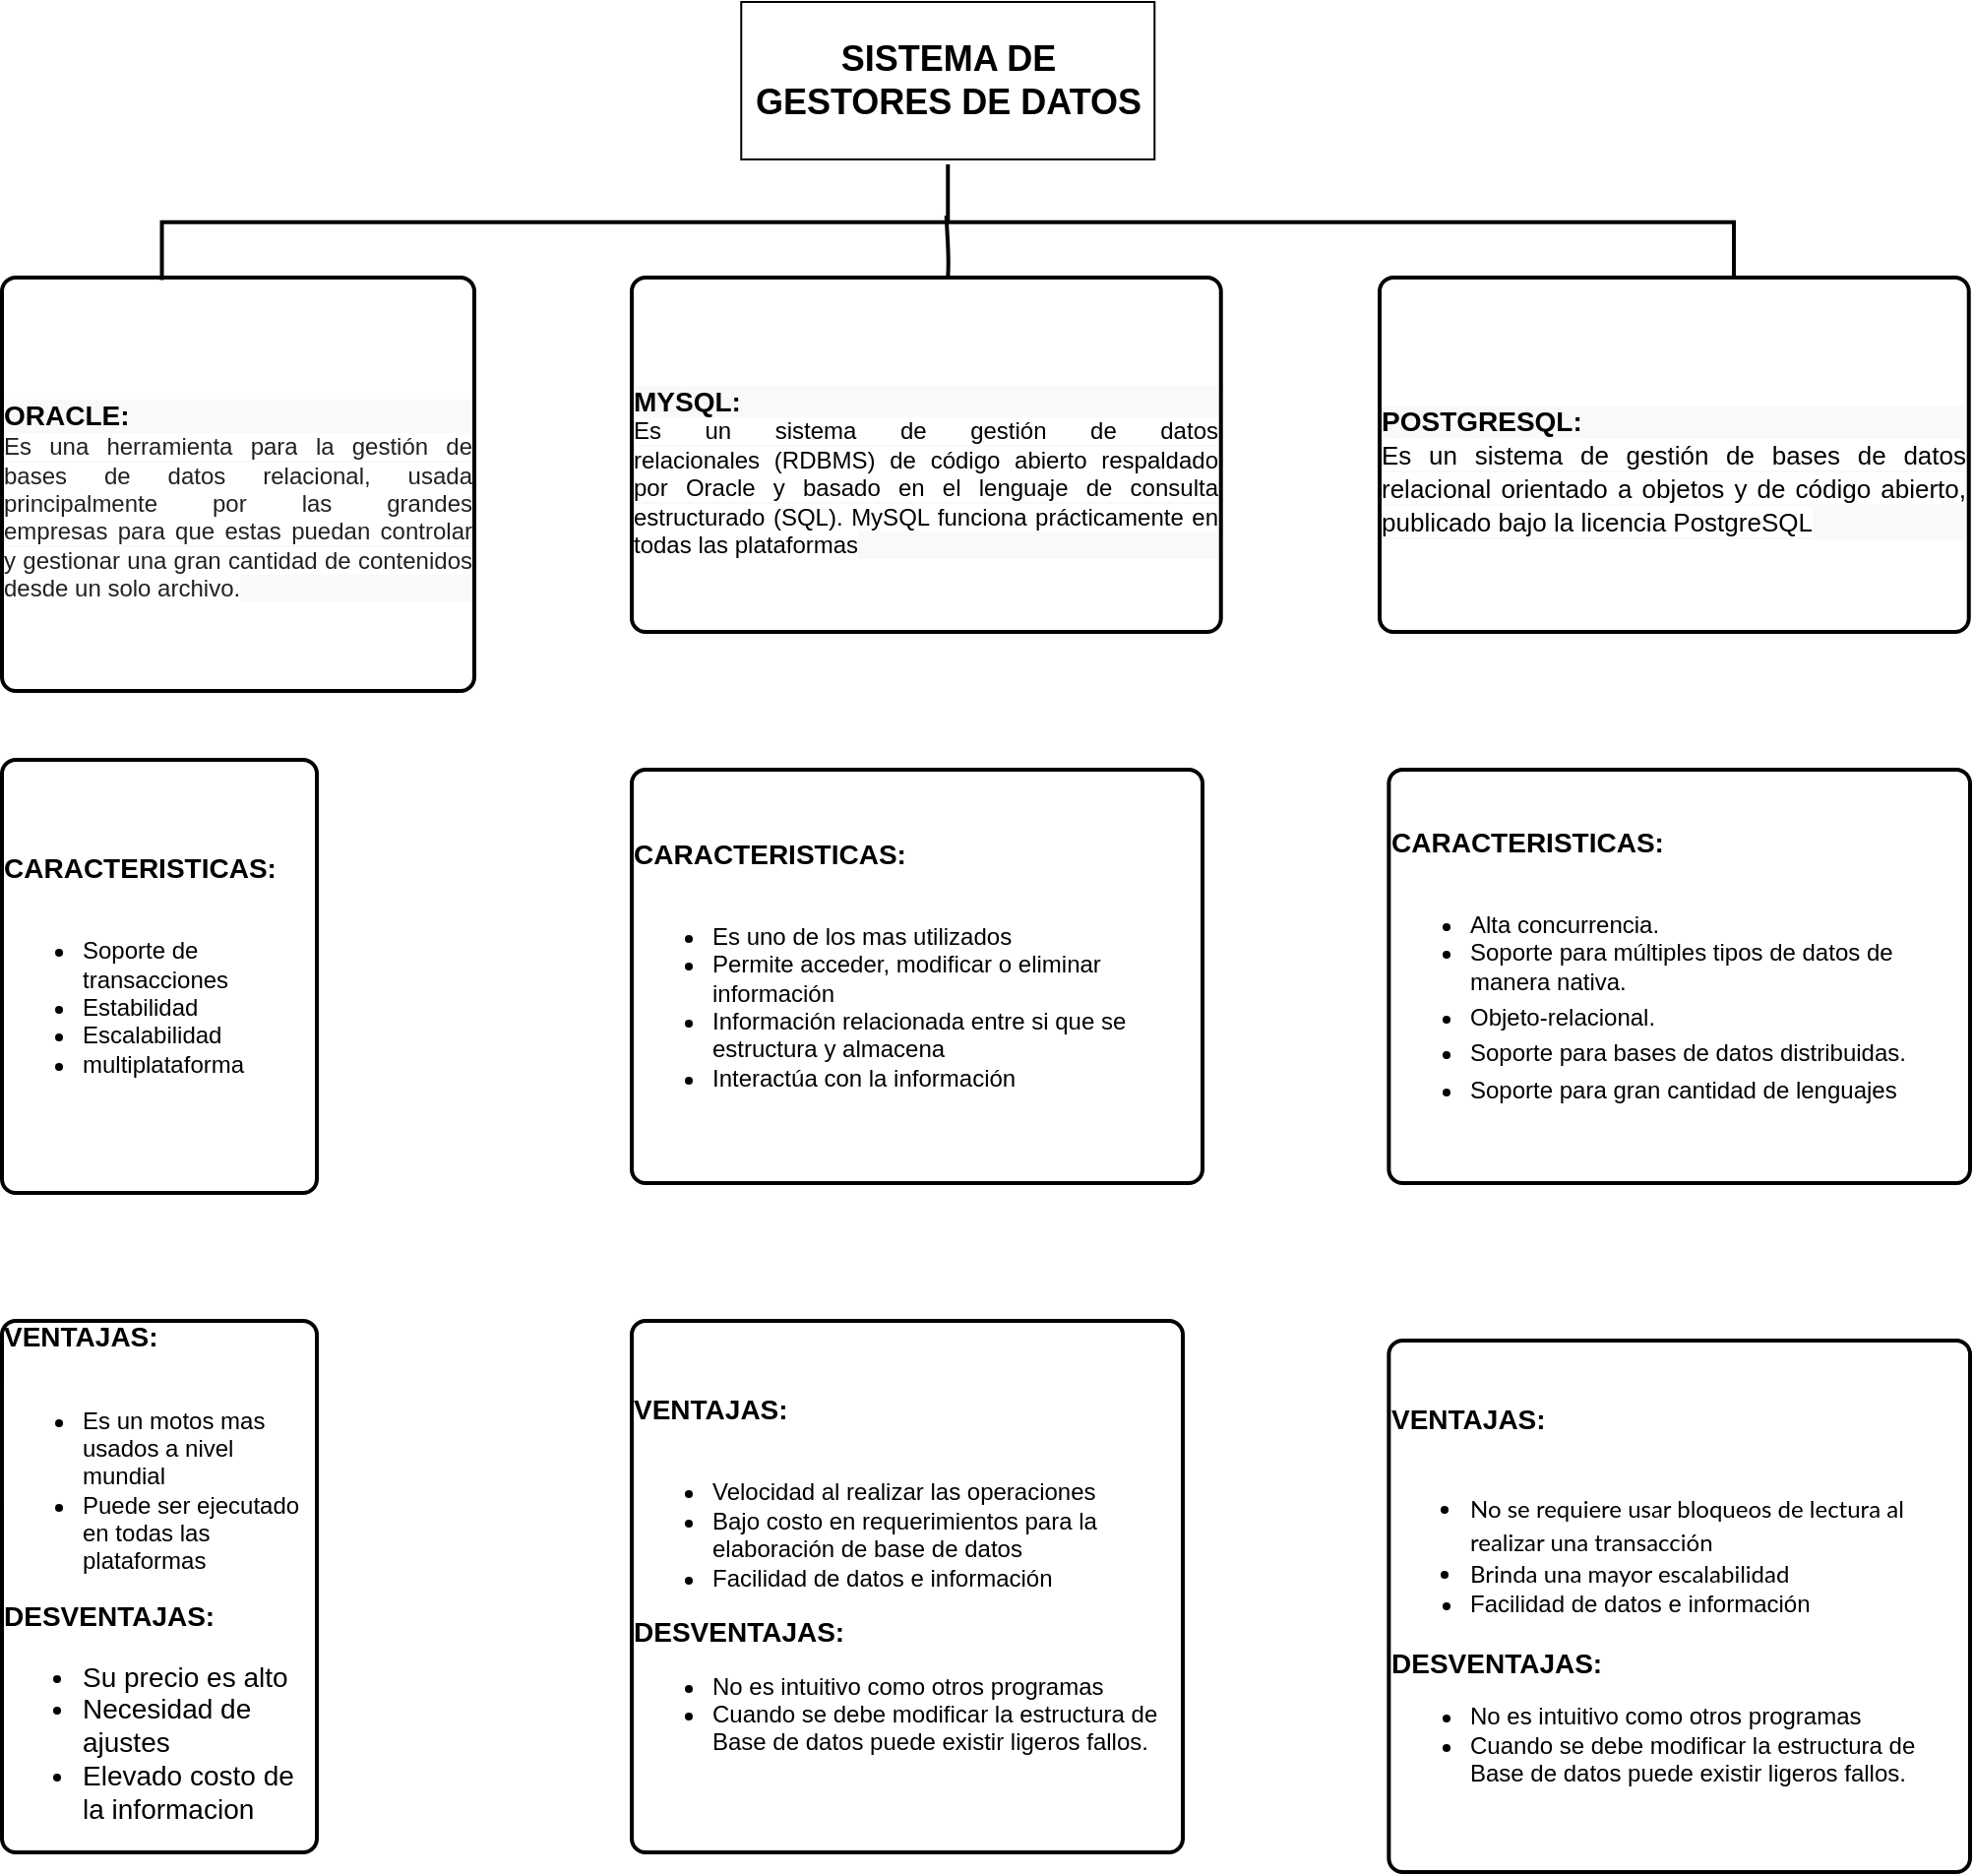 <mxfile version="20.3.7" type="github">
  <diagram id="q8xmXXXaX6RDKj1XC6pM" name="Página-1">
    <mxGraphModel dx="1038" dy="481" grid="1" gridSize="10" guides="1" tooltips="1" connect="1" arrows="1" fold="1" page="1" pageScale="1" pageWidth="1169" pageHeight="827" math="0" shadow="0">
      <root>
        <mxCell id="0" />
        <mxCell id="1" parent="0" />
        <mxCell id="YGvmBKsDaWd_bATqlUQZ-1" value="&lt;font style=&quot;font-size: 18px;&quot;&gt;&lt;b&gt;SISTEMA DE GESTORES DE DATOS&lt;/b&gt;&lt;/font&gt;" style="rounded=0;whiteSpace=wrap;html=1;" vertex="1" parent="1">
          <mxGeometry x="415.63" y="10" width="210" height="80" as="geometry" />
        </mxCell>
        <mxCell id="YGvmBKsDaWd_bATqlUQZ-9" value="&lt;br&gt;&lt;div style=&quot;color: rgb(0, 0, 0); font-family: Helvetica; font-style: normal; font-variant-ligatures: normal; font-variant-caps: normal; font-weight: 400; letter-spacing: normal; orphans: 2; text-indent: 0px; text-transform: none; widows: 2; word-spacing: 0px; -webkit-text-stroke-width: 0px; background-color: rgb(248, 249, 250); text-decoration-thickness: initial; text-decoration-style: initial; text-decoration-color: initial; font-size: 12px; text-align: left;&quot;&gt;&lt;span style=&quot;background-color: initial;&quot;&gt;&lt;b&gt;&lt;font style=&quot;font-size: 14px;&quot;&gt;ORACLE:&lt;/font&gt;&lt;/b&gt;&lt;/span&gt;&lt;/div&gt;&lt;div style=&quot;color: rgb(0, 0, 0); font-family: Helvetica; font-style: normal; font-variant-ligatures: normal; font-variant-caps: normal; letter-spacing: normal; orphans: 2; text-indent: 0px; text-transform: none; widows: 2; word-spacing: 0px; -webkit-text-stroke-width: 0px; background-color: rgb(248, 249, 250); text-decoration-thickness: initial; text-decoration-style: initial; text-decoration-color: initial; text-align: justify; font-size: 12px;&quot;&gt;&lt;span style=&quot;color: rgb(32, 33, 36); font-family: arial, sans-serif; text-align: start; background-color: rgb(255, 255, 255);&quot;&gt;Es una herramienta&amp;nbsp;&lt;/span&gt;&lt;span style=&quot;color: rgb(32, 33, 36); font-family: arial, sans-serif; text-align: start; background-color: rgb(255, 255, 255);&quot;&gt;para&lt;/span&gt;&lt;span style=&quot;color: rgb(32, 33, 36); font-family: arial, sans-serif; text-align: start; background-color: rgb(255, 255, 255);&quot;&gt;&amp;nbsp;la gestión de bases de datos relacional, usada principalmente por las grandes empresas&amp;nbsp;&lt;/span&gt;&lt;span style=&quot;color: rgb(32, 33, 36); font-family: arial, sans-serif; text-align: start; background-color: rgb(255, 255, 255);&quot;&gt;para&lt;/span&gt;&lt;span style=&quot;color: rgb(32, 33, 36); font-family: arial, sans-serif; text-align: start; background-color: rgb(255, 255, 255);&quot;&gt;&amp;nbsp;que estas puedan controlar y gestionar una gran cantidad de contenidos desde un solo archivo.&lt;/span&gt;&lt;br&gt;&lt;/div&gt;" style="rounded=1;whiteSpace=wrap;html=1;absoluteArcSize=1;arcSize=14;strokeWidth=2;fontSize=14;" vertex="1" parent="1">
          <mxGeometry x="40" y="150" width="240" height="210" as="geometry" />
        </mxCell>
        <mxCell id="YGvmBKsDaWd_bATqlUQZ-10" value="&lt;div style=&quot;text-align: left; font-size: 12px;&quot;&gt;&lt;span style=&quot;background-color: initial;&quot;&gt;&lt;b&gt;&lt;font style=&quot;font-size: 14px;&quot;&gt;CARACTERISTICAS:&lt;/font&gt;&lt;/b&gt;&lt;/span&gt;&lt;/div&gt;&lt;div style=&quot;text-align: left; font-size: 12px;&quot;&gt;&lt;br&gt;&lt;/div&gt;&lt;div&gt;&lt;ul style=&quot;font-size: 12px;&quot;&gt;&lt;li style=&quot;text-align: left;&quot;&gt;Soporte de transacciones&lt;/li&gt;&lt;li style=&quot;text-align: left;&quot;&gt;Estabilidad&lt;/li&gt;&lt;li style=&quot;text-align: left;&quot;&gt;Escalabilidad&lt;/li&gt;&lt;li style=&quot;text-align: left;&quot;&gt;multiplataforma&lt;/li&gt;&lt;/ul&gt;&lt;/div&gt;" style="rounded=1;whiteSpace=wrap;html=1;absoluteArcSize=1;arcSize=14;strokeWidth=2;fontSize=14;" vertex="1" parent="1">
          <mxGeometry x="40" y="395" width="160" height="220" as="geometry" />
        </mxCell>
        <mxCell id="YGvmBKsDaWd_bATqlUQZ-11" value="&lt;div style=&quot;text-align: left; font-size: 12px;&quot;&gt;&lt;span style=&quot;background-color: initial;&quot;&gt;&lt;b&gt;&lt;font style=&quot;font-size: 14px;&quot;&gt;VENTAJAS:&lt;/font&gt;&lt;/b&gt;&lt;/span&gt;&lt;/div&gt;&lt;div style=&quot;text-align: left; font-size: 12px;&quot;&gt;&lt;br&gt;&lt;/div&gt;&lt;div&gt;&lt;ul style=&quot;font-size: 12px;&quot;&gt;&lt;li style=&quot;text-align: left;&quot;&gt;Es un motos mas usados a nivel mundial&lt;/li&gt;&lt;li style=&quot;text-align: left;&quot;&gt;Puede ser ejecutado en todas las plataformas&lt;/li&gt;&lt;/ul&gt;&lt;div style=&quot;text-align: left;&quot;&gt;&lt;b style=&quot;font-size: 12px;&quot;&gt;&lt;font style=&quot;font-size: 14px;&quot;&gt;DESVENTAJAS:&lt;/font&gt;&lt;/b&gt;&lt;span style=&quot;font-size: 12px;&quot;&gt;&lt;br&gt;&lt;/span&gt;&lt;/div&gt;&lt;/div&gt;&lt;div style=&quot;text-align: left;&quot;&gt;&lt;ul&gt;&lt;li&gt;&lt;span style=&quot;font-size: 12px;&quot;&gt;&lt;font style=&quot;font-size: 14px;&quot;&gt;Su precio es alto&lt;/font&gt;&lt;/span&gt;&lt;/li&gt;&lt;li&gt;&lt;span style=&quot;font-size: 12px;&quot;&gt;&lt;font style=&quot;font-size: 14px;&quot;&gt;Necesidad de ajustes&lt;/font&gt;&lt;/span&gt;&lt;/li&gt;&lt;li&gt;&lt;span style=&quot;font-size: 12px;&quot;&gt;&lt;font style=&quot;font-size: 14px;&quot;&gt;Elevado costo de la informacion&lt;/font&gt;&lt;/span&gt;&lt;/li&gt;&lt;/ul&gt;&lt;/div&gt;" style="rounded=1;whiteSpace=wrap;html=1;absoluteArcSize=1;arcSize=14;strokeWidth=2;fontSize=14;" vertex="1" parent="1">
          <mxGeometry x="40" y="680" width="160" height="270" as="geometry" />
        </mxCell>
        <mxCell id="YGvmBKsDaWd_bATqlUQZ-12" value="" style="strokeWidth=2;html=1;shape=mxgraph.flowchart.annotation_2;align=left;labelPosition=right;pointerEvents=1;fontSize=14;rotation=90;" vertex="1" parent="1">
          <mxGeometry x="491.26" y="-277.5" width="58.75" height="798.75" as="geometry" />
        </mxCell>
        <mxCell id="YGvmBKsDaWd_bATqlUQZ-14" value="" style="endArrow=none;html=1;rounded=1;fontSize=14;exitX=0.444;exitY=0.501;exitDx=0;exitDy=0;exitPerimeter=0;sourcePerimeterSpacing=-2;targetPerimeterSpacing=0;strokeWidth=2;entryX=1;entryY=0.5;entryDx=0;entryDy=0;entryPerimeter=0;" edge="1" parent="1" source="YGvmBKsDaWd_bATqlUQZ-12" target="YGvmBKsDaWd_bATqlUQZ-12">
          <mxGeometry relative="1" as="geometry">
            <mxPoint x="450" y="330" as="sourcePoint" />
            <mxPoint x="521" y="160" as="targetPoint" />
            <Array as="points">
              <mxPoint x="521" y="140" />
            </Array>
          </mxGeometry>
        </mxCell>
        <mxCell id="YGvmBKsDaWd_bATqlUQZ-15" value="&lt;font style=&quot;font-size: 14px;&quot;&gt;&lt;br&gt;&lt;/font&gt;&lt;div style=&quot;color: rgb(0, 0, 0); font-family: Helvetica; font-style: normal; font-variant-ligatures: normal; font-variant-caps: normal; font-weight: 400; letter-spacing: normal; orphans: 2; text-indent: 0px; text-transform: none; widows: 2; word-spacing: 0px; -webkit-text-stroke-width: 0px; background-color: rgb(248, 249, 250); text-decoration-thickness: initial; text-decoration-style: initial; text-decoration-color: initial; text-align: left;&quot;&gt;&lt;span style=&quot;background-color: initial;&quot;&gt;&lt;b&gt;&lt;font style=&quot;font-size: 14px;&quot;&gt;MYSQL:&lt;/font&gt;&lt;/b&gt;&lt;/span&gt;&lt;/div&gt;&lt;div style=&quot;font-family: Helvetica; font-style: normal; font-variant-ligatures: normal; font-variant-caps: normal; font-weight: 400; letter-spacing: normal; orphans: 2; text-indent: 0px; text-transform: none; widows: 2; word-spacing: 0px; -webkit-text-stroke-width: 0px; background-color: rgb(248, 249, 250); text-decoration-thickness: initial; text-decoration-style: initial; text-decoration-color: initial; text-align: justify; font-size: 12px;&quot;&gt;&lt;font style=&quot;font-size: 12px;&quot;&gt;&lt;span style=&quot;font-family: Arial, sans-serif; text-align: start; background-color: rgb(255, 255, 255);&quot;&gt;Es un sistema de gestión de datos relacionales&amp;nbsp;&lt;/span&gt;&lt;span style=&quot;font-family: Arial, sans-serif; text-align: start; background-color: rgb(255, 255, 255);&quot;&gt;(RDBMS) de código abierto respaldado por Oracle y basado en el lenguaje de consulta estructurado (SQL). MySQL funciona prácticamente en todas las plataformas&lt;/span&gt;&lt;/font&gt;&lt;br&gt;&lt;/div&gt;" style="rounded=1;whiteSpace=wrap;html=1;absoluteArcSize=1;arcSize=14;strokeWidth=2;fontSize=14;" vertex="1" parent="1">
          <mxGeometry x="360" y="150" width="299.37" height="180" as="geometry" />
        </mxCell>
        <mxCell id="YGvmBKsDaWd_bATqlUQZ-16" value="&lt;div style=&quot;text-align: left; font-size: 12px;&quot;&gt;&lt;span style=&quot;background-color: initial;&quot;&gt;&lt;b&gt;&lt;font style=&quot;font-size: 14px;&quot;&gt;CARACTERISTICAS:&lt;/font&gt;&lt;/b&gt;&lt;/span&gt;&lt;/div&gt;&lt;div style=&quot;text-align: left; font-size: 12px;&quot;&gt;&lt;br&gt;&lt;/div&gt;&lt;div&gt;&lt;ul style=&quot;font-size: 12px;&quot;&gt;&lt;li style=&quot;text-align: left;&quot;&gt;Es uno de los mas utilizados&lt;/li&gt;&lt;li style=&quot;text-align: left;&quot;&gt;Permite acceder, modificar o eliminar información&amp;nbsp;&lt;/li&gt;&lt;li style=&quot;text-align: left;&quot;&gt;Información relacionada entre si que se estructura y almacena&lt;/li&gt;&lt;li style=&quot;text-align: left;&quot;&gt;Interactúa con la información&amp;nbsp;&lt;/li&gt;&lt;/ul&gt;&lt;/div&gt;" style="rounded=1;whiteSpace=wrap;html=1;absoluteArcSize=1;arcSize=14;strokeWidth=2;fontSize=14;" vertex="1" parent="1">
          <mxGeometry x="360" y="400" width="290" height="210" as="geometry" />
        </mxCell>
        <mxCell id="YGvmBKsDaWd_bATqlUQZ-17" value="&lt;div style=&quot;text-align: left; font-size: 12px;&quot;&gt;&lt;span style=&quot;background-color: initial;&quot;&gt;&lt;b&gt;&lt;font style=&quot;font-size: 14px;&quot;&gt;VENTAJAS:&lt;/font&gt;&lt;/b&gt;&lt;/span&gt;&lt;/div&gt;&lt;div style=&quot;text-align: left; font-size: 12px;&quot;&gt;&lt;br&gt;&lt;/div&gt;&lt;div&gt;&lt;ul style=&quot;font-size: 12px;&quot;&gt;&lt;li style=&quot;text-align: left;&quot;&gt;Velocidad al realizar las operaciones&lt;/li&gt;&lt;li style=&quot;text-align: left;&quot;&gt;Bajo costo en requerimientos para la elaboración de base de datos&lt;/li&gt;&lt;li style=&quot;text-align: left;&quot;&gt;Facilidad de datos e información&amp;nbsp;&lt;/li&gt;&lt;/ul&gt;&lt;div style=&quot;text-align: left;&quot;&gt;&lt;b style=&quot;font-size: 12px;&quot;&gt;&lt;font style=&quot;font-size: 14px;&quot;&gt;DESVENTAJAS:&lt;/font&gt;&lt;/b&gt;&lt;span style=&quot;font-size: 12px;&quot;&gt;&lt;br&gt;&lt;/span&gt;&lt;/div&gt;&lt;/div&gt;&lt;div style=&quot;text-align: left; font-size: 12px;&quot;&gt;&lt;ul&gt;&lt;li&gt;No es intuitivo como otros programas&lt;/li&gt;&lt;li style=&quot;margin: 0px 0px 4px; padding: 0px; list-style-type: disc;&quot; class=&quot;TrT0Xe&quot;&gt;Cuando se debe modificar la estructura de Base de datos puede existir ligeros fallos.&lt;/li&gt;&lt;/ul&gt;&lt;/div&gt;" style="rounded=1;whiteSpace=wrap;html=1;absoluteArcSize=1;arcSize=14;strokeWidth=2;fontSize=14;" vertex="1" parent="1">
          <mxGeometry x="360" y="680" width="280" height="270" as="geometry" />
        </mxCell>
        <mxCell id="YGvmBKsDaWd_bATqlUQZ-18" value="&lt;font style=&quot;font-size: 14px;&quot;&gt;&lt;br&gt;&lt;/font&gt;&lt;div style=&quot;color: rgb(0, 0, 0); font-family: Helvetica; font-style: normal; font-variant-ligatures: normal; font-variant-caps: normal; font-weight: 400; letter-spacing: normal; orphans: 2; text-indent: 0px; text-transform: none; widows: 2; word-spacing: 0px; -webkit-text-stroke-width: 0px; background-color: rgb(248, 249, 250); text-decoration-thickness: initial; text-decoration-style: initial; text-decoration-color: initial; text-align: left;&quot;&gt;&lt;span style=&quot;background-color: initial;&quot;&gt;&lt;b&gt;&lt;font style=&quot;font-size: 14px;&quot;&gt;POSTGRESQL:&lt;/font&gt;&lt;/b&gt;&lt;/span&gt;&lt;/div&gt;&lt;div style=&quot;font-family: Helvetica; font-style: normal; font-variant-ligatures: normal; font-variant-caps: normal; font-weight: 400; letter-spacing: normal; orphans: 2; text-indent: 0px; text-transform: none; widows: 2; word-spacing: 0px; -webkit-text-stroke-width: 0px; background-color: rgb(248, 249, 250); text-decoration-thickness: initial; text-decoration-style: initial; text-decoration-color: initial; text-align: justify;&quot;&gt;&lt;span style=&quot;font-family: arial, sans-serif; text-align: left; background-color: rgb(255, 255, 255);&quot;&gt;&lt;font style=&quot;font-size: 13px;&quot;&gt;Es un sistema de gestión de bases de datos relacional orientado a objetos y de código abierto, publicado bajo la licencia PostgreSQL&lt;/font&gt;&lt;/span&gt;&lt;br&gt;&lt;/div&gt;" style="rounded=1;whiteSpace=wrap;html=1;absoluteArcSize=1;arcSize=14;strokeWidth=2;fontSize=14;" vertex="1" parent="1">
          <mxGeometry x="740" y="150" width="299.37" height="180" as="geometry" />
        </mxCell>
        <mxCell id="YGvmBKsDaWd_bATqlUQZ-19" value="&lt;div style=&quot;text-align: left; font-size: 12px;&quot;&gt;&lt;span style=&quot;background-color: initial;&quot;&gt;&lt;b&gt;&lt;font style=&quot;font-size: 14px;&quot;&gt;CARACTERISTICAS:&lt;/font&gt;&lt;/b&gt;&lt;/span&gt;&lt;/div&gt;&lt;div style=&quot;text-align: left; font-size: 12px;&quot;&gt;&lt;br&gt;&lt;/div&gt;&lt;div&gt;&lt;ul style=&quot;font-size: 12px;&quot;&gt;&lt;li style=&quot;text-align: left;&quot;&gt;&lt;span style=&quot;font-size: 12px; background-color: initial;&quot;&gt;Alta concurrencia.&amp;nbsp;&lt;/span&gt;&lt;/li&gt;&lt;li style=&quot;text-align: left; margin: 0px 0px 4px; padding: 0px; list-style-type: disc;&quot; class=&quot;TrT0Xe&quot;&gt;Soporte para múltiples tipos de datos de manera nativa.&lt;/li&gt;&lt;li style=&quot;text-align: left; margin: 0px 0px 4px; padding: 0px; list-style-type: disc;&quot; class=&quot;TrT0Xe&quot;&gt;Objeto-relacional.&amp;nbsp;&lt;/li&gt;&lt;li style=&quot;text-align: left; margin: 0px 0px 4px; padding: 0px; list-style-type: disc;&quot; class=&quot;TrT0Xe&quot;&gt;Soporte para bases de datos distribuidas.&amp;nbsp;&lt;/li&gt;&lt;li style=&quot;text-align: left; margin: 0px 0px 4px; padding: 0px; list-style-type: disc;&quot; class=&quot;TrT0Xe&quot;&gt;Soporte para gran cantidad de lenguajes&lt;/li&gt;&lt;/ul&gt;&lt;/div&gt;" style="rounded=1;whiteSpace=wrap;html=1;absoluteArcSize=1;arcSize=14;strokeWidth=2;fontSize=14;" vertex="1" parent="1">
          <mxGeometry x="744.68" y="400" width="295.32" height="210" as="geometry" />
        </mxCell>
        <mxCell id="YGvmBKsDaWd_bATqlUQZ-20" value="&lt;div style=&quot;text-align: left; font-size: 12px;&quot;&gt;&lt;span style=&quot;background-color: initial;&quot;&gt;&lt;b&gt;&lt;font style=&quot;font-size: 14px;&quot;&gt;VENTAJAS:&lt;/font&gt;&lt;/b&gt;&lt;/span&gt;&lt;/div&gt;&lt;div style=&quot;text-align: left; font-size: 12px;&quot;&gt;&lt;br&gt;&lt;/div&gt;&lt;div&gt;&lt;ul style=&quot;&quot;&gt;&lt;li style=&quot;text-align: left;&quot;&gt;&lt;span style=&quot;font-family: lato, sans-serif; background-color: rgb(255, 255, 255);&quot;&gt;&lt;font style=&quot;font-size: 12px;&quot;&gt;No se requiere&amp;nbsp;usar bloqueos de lectura al realizar&amp;nbsp;una transacción&amp;nbsp;&lt;/font&gt;&lt;/span&gt;&lt;br&gt;&lt;/li&gt;&lt;li style=&quot;text-align: left;&quot;&gt;&lt;span style=&quot;font-family: lato, sans-serif; background-color: rgb(255, 255, 255);&quot;&gt;&lt;font style=&quot;font-size: 12px;&quot;&gt;Brinda&amp;nbsp;una mayor escalabilidad&lt;/font&gt;&lt;/span&gt;&lt;br&gt;&lt;/li&gt;&lt;li style=&quot;font-size: 12px; text-align: left;&quot;&gt;Facilidad de datos e información&amp;nbsp;&lt;/li&gt;&lt;/ul&gt;&lt;div style=&quot;text-align: left;&quot;&gt;&lt;b style=&quot;font-size: 12px;&quot;&gt;&lt;font style=&quot;font-size: 14px;&quot;&gt;DESVENTAJAS:&lt;/font&gt;&lt;/b&gt;&lt;span style=&quot;font-size: 12px;&quot;&gt;&lt;br&gt;&lt;/span&gt;&lt;/div&gt;&lt;/div&gt;&lt;div style=&quot;text-align: left; font-size: 12px;&quot;&gt;&lt;ul&gt;&lt;li&gt;No es intuitivo como otros programas&lt;/li&gt;&lt;li style=&quot;margin: 0px 0px 4px; padding: 0px; list-style-type: disc;&quot; class=&quot;TrT0Xe&quot;&gt;Cuando se debe modificar la estructura de Base de datos puede existir ligeros fallos.&lt;/li&gt;&lt;/ul&gt;&lt;/div&gt;" style="rounded=1;whiteSpace=wrap;html=1;absoluteArcSize=1;arcSize=14;strokeWidth=2;fontSize=14;" vertex="1" parent="1">
          <mxGeometry x="744.68" y="690" width="295.32" height="270" as="geometry" />
        </mxCell>
      </root>
    </mxGraphModel>
  </diagram>
</mxfile>
